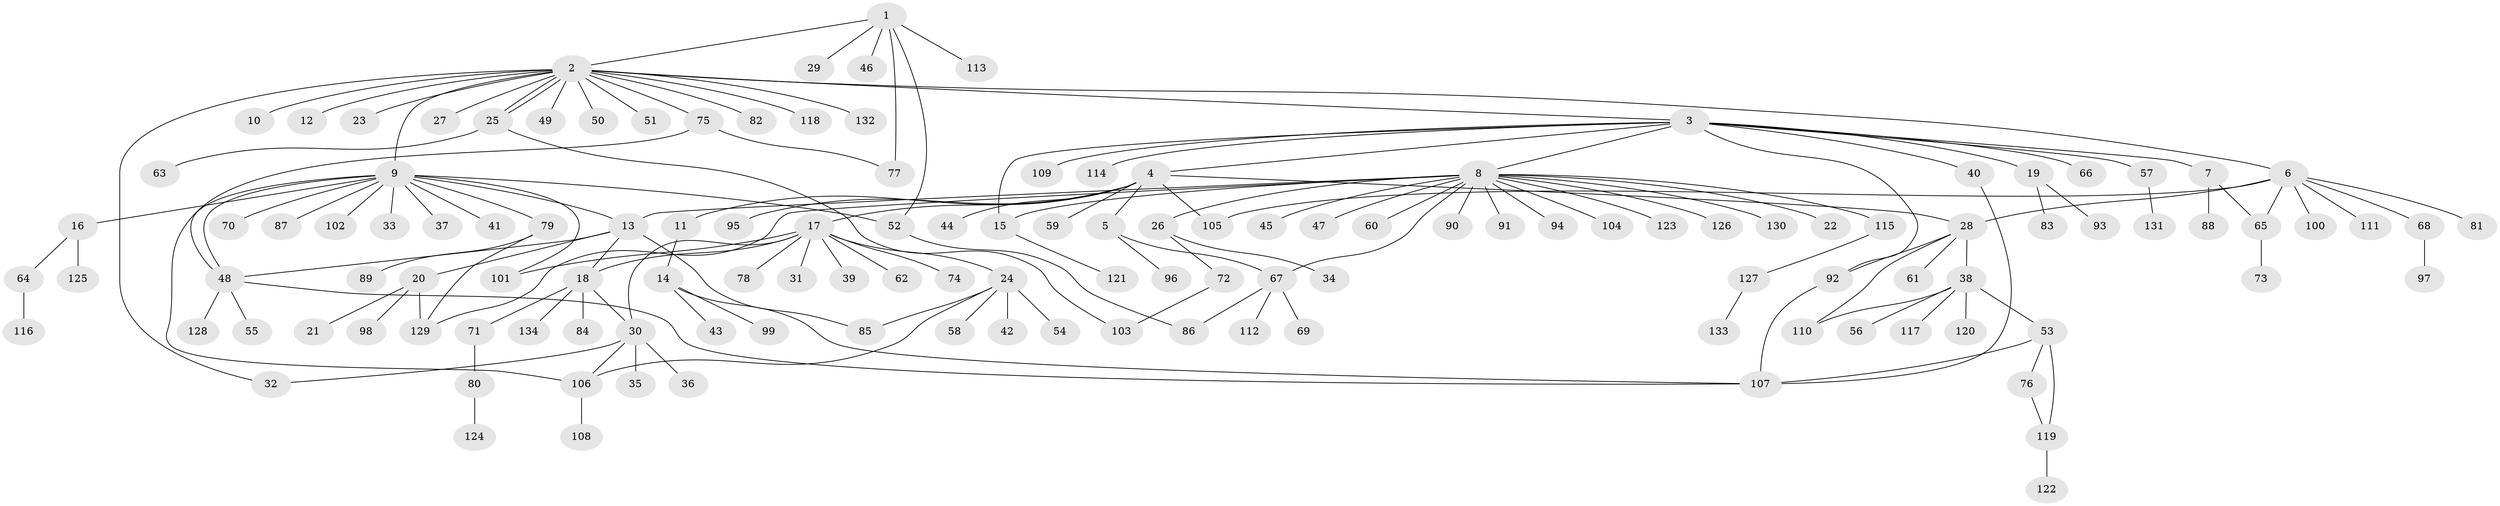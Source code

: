 // coarse degree distribution, {5: 0.04807692307692308, 18: 0.009615384615384616, 11: 0.009615384615384616, 17: 0.019230769230769232, 2: 0.10576923076923077, 7: 0.009615384615384616, 4: 0.028846153846153848, 13: 0.009615384615384616, 1: 0.6442307692307693, 10: 0.009615384615384616, 3: 0.08653846153846154, 8: 0.009615384615384616, 6: 0.009615384615384616}
// Generated by graph-tools (version 1.1) at 2025/23/03/03/25 07:23:54]
// undirected, 134 vertices, 162 edges
graph export_dot {
graph [start="1"]
  node [color=gray90,style=filled];
  1;
  2;
  3;
  4;
  5;
  6;
  7;
  8;
  9;
  10;
  11;
  12;
  13;
  14;
  15;
  16;
  17;
  18;
  19;
  20;
  21;
  22;
  23;
  24;
  25;
  26;
  27;
  28;
  29;
  30;
  31;
  32;
  33;
  34;
  35;
  36;
  37;
  38;
  39;
  40;
  41;
  42;
  43;
  44;
  45;
  46;
  47;
  48;
  49;
  50;
  51;
  52;
  53;
  54;
  55;
  56;
  57;
  58;
  59;
  60;
  61;
  62;
  63;
  64;
  65;
  66;
  67;
  68;
  69;
  70;
  71;
  72;
  73;
  74;
  75;
  76;
  77;
  78;
  79;
  80;
  81;
  82;
  83;
  84;
  85;
  86;
  87;
  88;
  89;
  90;
  91;
  92;
  93;
  94;
  95;
  96;
  97;
  98;
  99;
  100;
  101;
  102;
  103;
  104;
  105;
  106;
  107;
  108;
  109;
  110;
  111;
  112;
  113;
  114;
  115;
  116;
  117;
  118;
  119;
  120;
  121;
  122;
  123;
  124;
  125;
  126;
  127;
  128;
  129;
  130;
  131;
  132;
  133;
  134;
  1 -- 2;
  1 -- 29;
  1 -- 46;
  1 -- 52;
  1 -- 77;
  1 -- 113;
  2 -- 3;
  2 -- 6;
  2 -- 9;
  2 -- 10;
  2 -- 12;
  2 -- 23;
  2 -- 25;
  2 -- 25;
  2 -- 27;
  2 -- 32;
  2 -- 49;
  2 -- 50;
  2 -- 51;
  2 -- 75;
  2 -- 82;
  2 -- 118;
  2 -- 132;
  3 -- 4;
  3 -- 7;
  3 -- 8;
  3 -- 15;
  3 -- 19;
  3 -- 40;
  3 -- 57;
  3 -- 66;
  3 -- 92;
  3 -- 109;
  3 -- 114;
  4 -- 5;
  4 -- 11;
  4 -- 17;
  4 -- 28;
  4 -- 44;
  4 -- 59;
  4 -- 95;
  4 -- 105;
  5 -- 67;
  5 -- 96;
  6 -- 28;
  6 -- 65;
  6 -- 68;
  6 -- 81;
  6 -- 100;
  6 -- 105;
  6 -- 111;
  7 -- 65;
  7 -- 88;
  8 -- 13;
  8 -- 15;
  8 -- 22;
  8 -- 26;
  8 -- 45;
  8 -- 47;
  8 -- 60;
  8 -- 67;
  8 -- 90;
  8 -- 91;
  8 -- 94;
  8 -- 104;
  8 -- 115;
  8 -- 123;
  8 -- 126;
  8 -- 129;
  8 -- 130;
  9 -- 13;
  9 -- 16;
  9 -- 33;
  9 -- 37;
  9 -- 41;
  9 -- 48;
  9 -- 48;
  9 -- 52;
  9 -- 70;
  9 -- 79;
  9 -- 87;
  9 -- 101;
  9 -- 102;
  11 -- 14;
  13 -- 18;
  13 -- 20;
  13 -- 48;
  13 -- 85;
  14 -- 43;
  14 -- 99;
  14 -- 107;
  15 -- 121;
  16 -- 64;
  16 -- 125;
  17 -- 18;
  17 -- 24;
  17 -- 30;
  17 -- 31;
  17 -- 39;
  17 -- 62;
  17 -- 74;
  17 -- 78;
  17 -- 101;
  18 -- 30;
  18 -- 71;
  18 -- 84;
  18 -- 134;
  19 -- 83;
  19 -- 93;
  20 -- 21;
  20 -- 98;
  20 -- 129;
  24 -- 42;
  24 -- 54;
  24 -- 58;
  24 -- 85;
  24 -- 106;
  25 -- 63;
  25 -- 103;
  26 -- 34;
  26 -- 72;
  28 -- 38;
  28 -- 61;
  28 -- 92;
  28 -- 110;
  30 -- 32;
  30 -- 35;
  30 -- 36;
  30 -- 106;
  38 -- 53;
  38 -- 56;
  38 -- 110;
  38 -- 117;
  38 -- 120;
  40 -- 107;
  48 -- 55;
  48 -- 107;
  48 -- 128;
  52 -- 86;
  53 -- 76;
  53 -- 107;
  53 -- 119;
  57 -- 131;
  64 -- 116;
  65 -- 73;
  67 -- 69;
  67 -- 86;
  67 -- 112;
  68 -- 97;
  71 -- 80;
  72 -- 103;
  75 -- 77;
  75 -- 106;
  76 -- 119;
  79 -- 89;
  79 -- 129;
  80 -- 124;
  92 -- 107;
  106 -- 108;
  115 -- 127;
  119 -- 122;
  127 -- 133;
}
